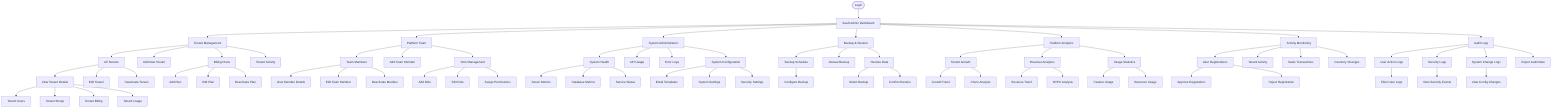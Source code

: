 flowchart TD
    %% Main Flow
    Login([Login]) --> Dashboard

    %% Dashboard
    Dashboard[SaaS Admin Dashboard] --> TenantManagement[Tenant Management]
    Dashboard --> PlatformTeam[Platform Team]
    Dashboard --> SystemAdmin[System Administration]
    Dashboard --> BackupRestore[Backup & Restore]
    Dashboard --> PlatformAnalytics[Platform Analytics]
    Dashboard --> ActivityMonitoring[Activity Monitoring]
    Dashboard --> AuditLogs[Audit Logs]

    %% Tenant Management Flow
    TenantManagement --> AllTenants[All Tenants]
    TenantManagement --> AddTenant[Add New Tenant]
    TenantManagement --> BillingPlans[Billing Plans]
    TenantManagement --> TenantActivity[Tenant Activity]
    AllTenants --> ViewTenant[View Tenant Details]
    AllTenants --> EditTenant[Edit Tenant]
    AllTenants --> DeactivateTenant[Deactivate Tenant]
    ViewTenant --> TenantUsers[Tenant Users]
    ViewTenant --> TenantShops[Tenant Shops]
    ViewTenant --> TenantBilling[Tenant Billing]
    ViewTenant --> TenantUsage[Tenant Usage]
    BillingPlans --> AddPlan[Add Plan]
    BillingPlans --> EditPlan[Edit Plan]
    BillingPlans --> DeactivatePlan[Deactivate Plan]

    %% Platform Team Management
    PlatformTeam --> TeamMembers[Team Members]
    PlatformTeam --> AddTeamMember[Add Team Member]
    PlatformTeam --> RoleManagement[Role Management]
    TeamMembers --> ViewTeamMember[View Member Details]
    TeamMembers --> EditTeamMember[Edit Team Member]
    TeamMembers --> DeactivateTeamMember[Deactivate Member]
    RoleManagement --> AddRole[Add Role]
    RoleManagement --> EditRole[Edit Role]
    RoleManagement --> AssignPermissions[Assign Permissions]

    %% System Administration
    SystemAdmin --> SystemHealth[System Health]
    SystemAdmin --> APIUsage[API Usage]
    SystemAdmin --> ErrorLogs[Error Logs]
    SystemAdmin --> SystemConfig[System Configuration]
    SystemHealth --> ServerMetrics[Server Metrics]
    SystemHealth --> DatabaseMetrics[Database Metrics]
    SystemHealth --> ServiceStatus[Service Status]
    SystemConfig --> EmailTemplates[Email Templates]
    SystemConfig --> SystemSettings[System Settings]
    SystemConfig --> SecuritySettings[Security Settings]

    %% Backup & Restore
    BackupRestore --> BackupSchedule[Backup Schedule]
    BackupRestore --> ManualBackup[Manual Backup]
    BackupRestore --> RestoreData[Restore Data]
    BackupSchedule --> ConfigBackup[Configure Backup]
    RestoreData --> SelectBackup[Select Backup]
    RestoreData --> ConfirmRestore[Confirm Restore]

    %% Platform Analytics
    PlatformAnalytics --> TenantGrowth[Tenant Growth]
    PlatformAnalytics --> RevenueAnalytics[Revenue Analytics]
    PlatformAnalytics --> UsageStatistics[Usage Statistics]
    TenantGrowth --> GrowthTrend[Growth Trend]
    TenantGrowth --> ChurnAnalysis[Churn Analysis]
    RevenueAnalytics --> RevenueTrend[Revenue Trend]
    RevenueAnalytics --> ARPUAnalysis[ARPU Analysis]
    UsageStatistics --> FeatureUsage[Feature Usage]
    UsageStatistics --> ResourceUsage[Resource Usage]

    %% Activity Monitoring
    ActivityMonitoring --> UserRegistrations[User Registrations]
    ActivityMonitoring --> TenantActivity2[Tenant Activity]
    ActivityMonitoring --> SalesTransactions[Sales Transactions]
    ActivityMonitoring --> InventoryChanges[Inventory Changes]
    UserRegistrations --> ApproveRegistration[Approve Registration]
    UserRegistrations --> RejectRegistration[Reject Registration]

    %% Audit Logs
    AuditLogs --> UserActionLogs[User Action Logs]
    AuditLogs --> SecurityLogs[Security Logs]
    AuditLogs --> SystemChangeLogs[System Change Logs]
    AuditLogs --> ExportAuditData[Export Audit Data]
    UserActionLogs --> FilterUserLogs[Filter User Logs]
    SecurityLogs --> ViewSecurityEvents[View Security Events]
    SystemChangeLogs --> ViewConfigChanges[View Config Changes]